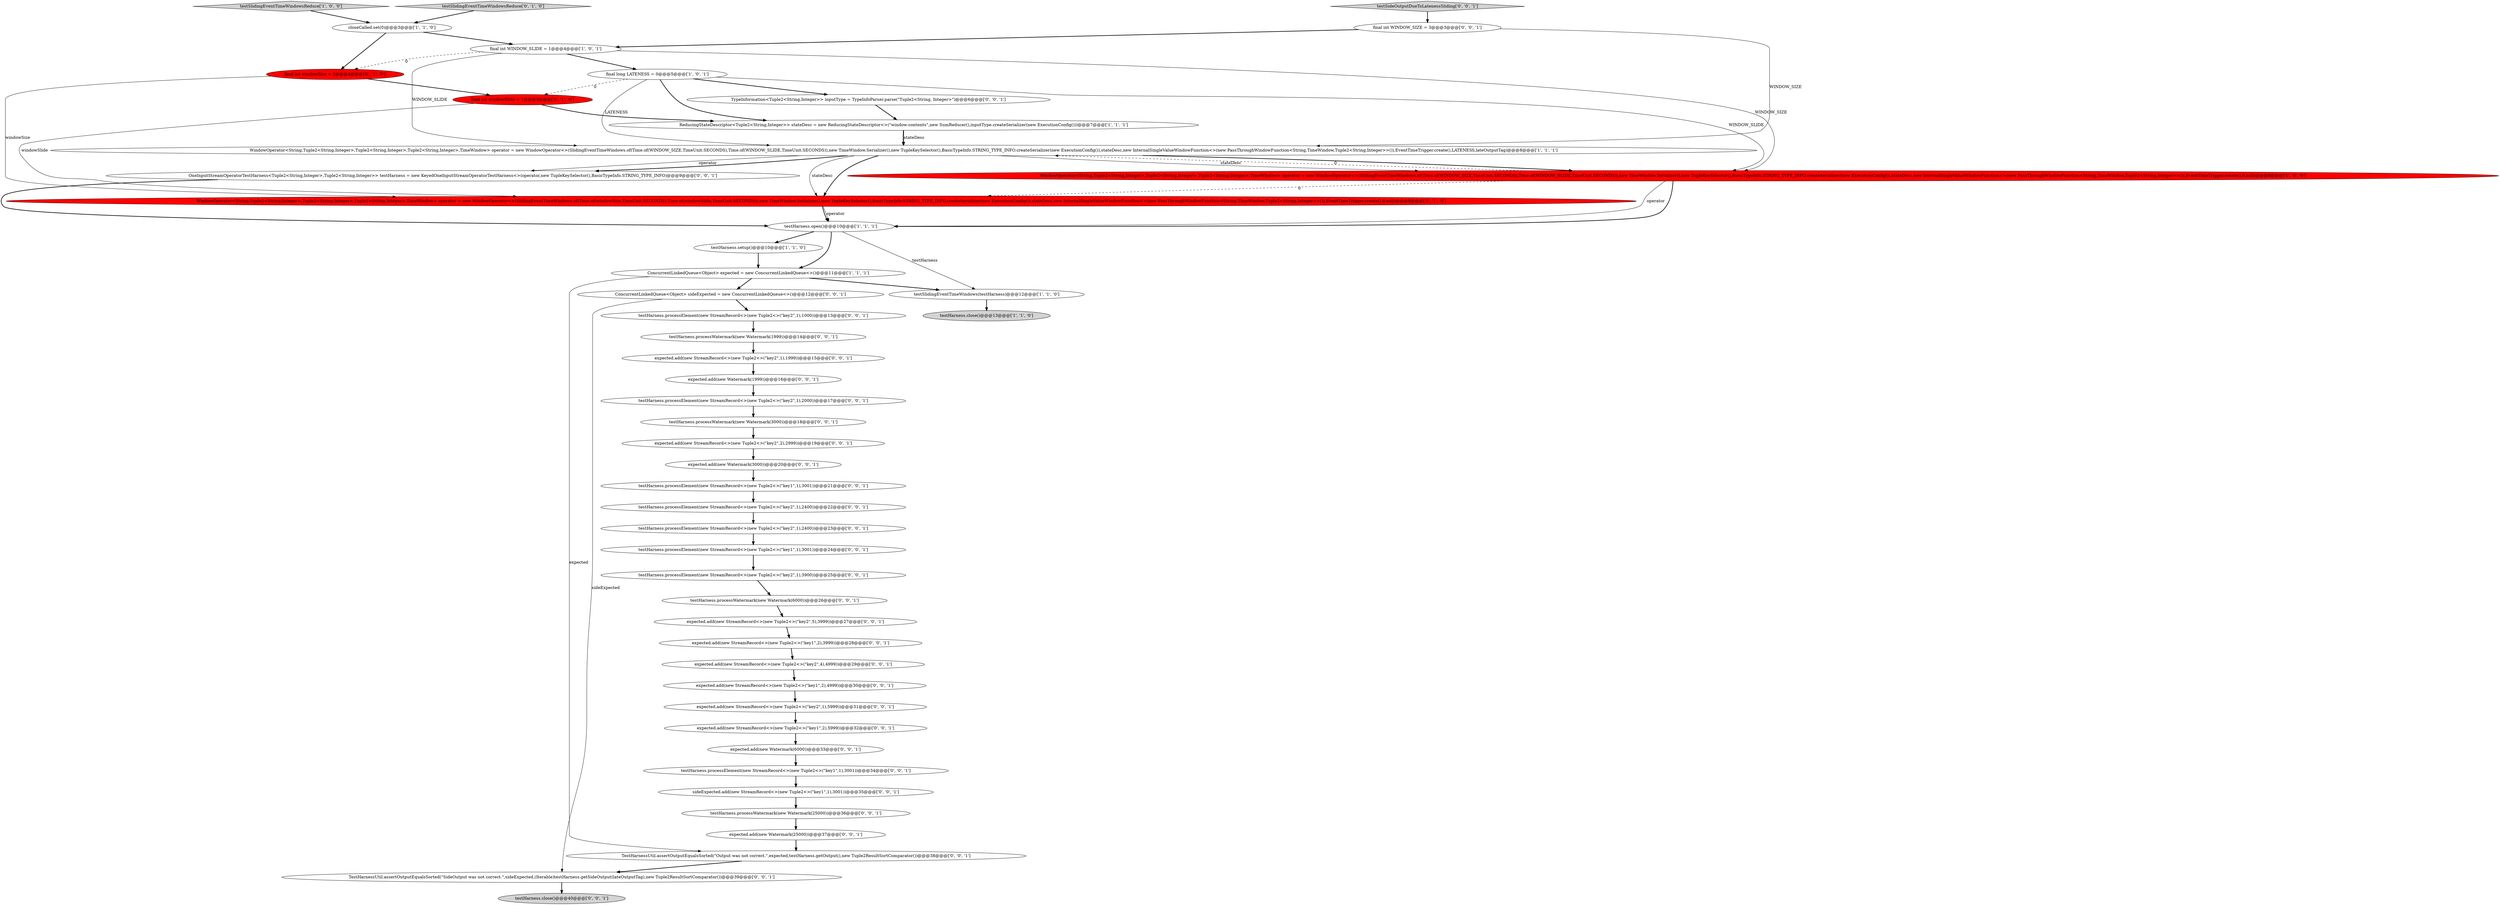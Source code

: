 digraph {
18 [style = filled, label = "testHarness.processWatermark(new Watermark(1999))@@@14@@@['0', '0', '1']", fillcolor = white, shape = ellipse image = "AAA0AAABBB3BBB"];
41 [style = filled, label = "expected.add(new StreamRecord<>(new Tuple2<>(\"key1\",2),4999))@@@30@@@['0', '0', '1']", fillcolor = white, shape = ellipse image = "AAA0AAABBB3BBB"];
17 [style = filled, label = "testSideOutputDueToLatenessSliding['0', '0', '1']", fillcolor = lightgray, shape = diamond image = "AAA0AAABBB3BBB"];
23 [style = filled, label = "ConcurrentLinkedQueue<Object> sideExpected = new ConcurrentLinkedQueue<>()@@@12@@@['0', '0', '1']", fillcolor = white, shape = ellipse image = "AAA0AAABBB3BBB"];
46 [style = filled, label = "testHarness.processElement(new StreamRecord<>(new Tuple2<>(\"key2\",1),2000))@@@17@@@['0', '0', '1']", fillcolor = white, shape = ellipse image = "AAA0AAABBB3BBB"];
22 [style = filled, label = "testHarness.processWatermark(new Watermark(3000))@@@18@@@['0', '0', '1']", fillcolor = white, shape = ellipse image = "AAA0AAABBB3BBB"];
16 [style = filled, label = "testHarness.processElement(new StreamRecord<>(new Tuple2<>(\"key2\",1),1000))@@@13@@@['0', '0', '1']", fillcolor = white, shape = ellipse image = "AAA0AAABBB3BBB"];
15 [style = filled, label = "WindowOperator<String,Tuple2<String,Integer>,Tuple2<String,Integer>,Tuple2<String,Integer>,TimeWindow> operator = new WindowOperator<>(SlidingEventTimeWindows.of(Time.of(windowSize,TimeUnit.SECONDS),Time.of(windowSlide,TimeUnit.SECONDS)),new TimeWindow.Serializer(),new TupleKeySelector(),BasicTypeInfo.STRING_TYPE_INFO.createSerializer(new ExecutionConfig()),stateDesc,new InternalSingleValueWindowFunction<>(new PassThroughWindowFunction<String,TimeWindow,Tuple2<String,Integer>>()),EventTimeTrigger.create(),0,null)@@@8@@@['0', '1', '0']", fillcolor = red, shape = ellipse image = "AAA1AAABBB2BBB"];
14 [style = filled, label = "final int windowSlide = 1@@@5@@@['0', '1', '0']", fillcolor = red, shape = ellipse image = "AAA1AAABBB2BBB"];
29 [style = filled, label = "expected.add(new StreamRecord<>(new Tuple2<>(\"key2\",4),4999))@@@29@@@['0', '0', '1']", fillcolor = white, shape = ellipse image = "AAA0AAABBB3BBB"];
48 [style = filled, label = "TypeInformation<Tuple2<String,Integer>> inputType = TypeInfoParser.parse(\"Tuple2<String, Integer>\")@@@6@@@['0', '0', '1']", fillcolor = white, shape = ellipse image = "AAA0AAABBB3BBB"];
31 [style = filled, label = "expected.add(new Watermark(25000))@@@37@@@['0', '0', '1']", fillcolor = white, shape = ellipse image = "AAA0AAABBB3BBB"];
7 [style = filled, label = "testHarness.setup()@@@10@@@['1', '1', '0']", fillcolor = white, shape = ellipse image = "AAA0AAABBB1BBB"];
35 [style = filled, label = "testHarness.processWatermark(new Watermark(6000))@@@26@@@['0', '0', '1']", fillcolor = white, shape = ellipse image = "AAA0AAABBB3BBB"];
33 [style = filled, label = "testHarness.close()@@@40@@@['0', '0', '1']", fillcolor = lightgray, shape = ellipse image = "AAA0AAABBB3BBB"];
36 [style = filled, label = "expected.add(new Watermark(6000))@@@33@@@['0', '0', '1']", fillcolor = white, shape = ellipse image = "AAA0AAABBB3BBB"];
20 [style = filled, label = "final int WINDOW_SIZE = 3@@@3@@@['0', '0', '1']", fillcolor = white, shape = ellipse image = "AAA0AAABBB3BBB"];
1 [style = filled, label = "closeCalled.set(0)@@@3@@@['1', '1', '0']", fillcolor = white, shape = ellipse image = "AAA0AAABBB1BBB"];
37 [style = filled, label = "testHarness.processElement(new StreamRecord<>(new Tuple2<>(\"key2\",1),2400))@@@22@@@['0', '0', '1']", fillcolor = white, shape = ellipse image = "AAA0AAABBB3BBB"];
27 [style = filled, label = "testHarness.processWatermark(new Watermark(25000))@@@36@@@['0', '0', '1']", fillcolor = white, shape = ellipse image = "AAA0AAABBB3BBB"];
30 [style = filled, label = "testHarness.processElement(new StreamRecord<>(new Tuple2<>(\"key2\",1),3900))@@@25@@@['0', '0', '1']", fillcolor = white, shape = ellipse image = "AAA0AAABBB3BBB"];
10 [style = filled, label = "WindowOperator<String,Tuple2<String,Integer>,Tuple2<String,Integer>,Tuple2<String,Integer>,TimeWindow> operator = new WindowOperator<>(SlidingEventTimeWindows.of(Time.of(WINDOW_SIZE,TimeUnit.SECONDS),Time.of(WINDOW_SLIDE,TimeUnit.SECONDS)),new TimeWindow.Serializer(),new TupleKeySelector(),BasicTypeInfo.STRING_TYPE_INFO.createSerializer(new ExecutionConfig()),stateDesc,new InternalSingleValueWindowFunction<>(new PassThroughWindowFunction<String,TimeWindow,Tuple2<String,Integer>>()),EventTimeTrigger.create(),LATENESS,lateOutputTag)@@@8@@@['1', '1', '1']", fillcolor = white, shape = ellipse image = "AAA0AAABBB1BBB"];
21 [style = filled, label = "expected.add(new StreamRecord<>(new Tuple2<>(\"key2\",1),1999))@@@15@@@['0', '0', '1']", fillcolor = white, shape = ellipse image = "AAA0AAABBB3BBB"];
43 [style = filled, label = "expected.add(new StreamRecord<>(new Tuple2<>(\"key2\",1),5999))@@@31@@@['0', '0', '1']", fillcolor = white, shape = ellipse image = "AAA0AAABBB3BBB"];
4 [style = filled, label = "ReducingStateDescriptor<Tuple2<String,Integer>> stateDesc = new ReducingStateDescriptor<>(\"window-contents\",new SumReducer(),inputType.createSerializer(new ExecutionConfig()))@@@7@@@['1', '1', '1']", fillcolor = white, shape = ellipse image = "AAA0AAABBB1BBB"];
11 [style = filled, label = "testSlidingEventTimeWindowsReduce['1', '0', '0']", fillcolor = lightgray, shape = diamond image = "AAA0AAABBB1BBB"];
28 [style = filled, label = "testHarness.processElement(new StreamRecord<>(new Tuple2<>(\"key2\",1),2400))@@@23@@@['0', '0', '1']", fillcolor = white, shape = ellipse image = "AAA0AAABBB3BBB"];
5 [style = filled, label = "testSlidingEventTimeWindows(testHarness)@@@12@@@['1', '1', '0']", fillcolor = white, shape = ellipse image = "AAA0AAABBB1BBB"];
6 [style = filled, label = "final int WINDOW_SLIDE = 1@@@4@@@['1', '0', '1']", fillcolor = white, shape = ellipse image = "AAA0AAABBB1BBB"];
34 [style = filled, label = "expected.add(new StreamRecord<>(new Tuple2<>(\"key2\",5),3999))@@@27@@@['0', '0', '1']", fillcolor = white, shape = ellipse image = "AAA0AAABBB3BBB"];
45 [style = filled, label = "testHarness.processElement(new StreamRecord<>(new Tuple2<>(\"key1\",1),3001))@@@24@@@['0', '0', '1']", fillcolor = white, shape = ellipse image = "AAA0AAABBB3BBB"];
32 [style = filled, label = "testHarness.processElement(new StreamRecord<>(new Tuple2<>(\"key1\",1),3001))@@@34@@@['0', '0', '1']", fillcolor = white, shape = ellipse image = "AAA0AAABBB3BBB"];
38 [style = filled, label = "TestHarnessUtil.assertOutputEqualsSorted(\"SideOutput was not correct.\",sideExpected,(Iterable)testHarness.getSideOutput(lateOutputTag),new Tuple2ResultSortComparator())@@@39@@@['0', '0', '1']", fillcolor = white, shape = ellipse image = "AAA0AAABBB3BBB"];
8 [style = filled, label = "ConcurrentLinkedQueue<Object> expected = new ConcurrentLinkedQueue<>()@@@11@@@['1', '1', '1']", fillcolor = white, shape = ellipse image = "AAA0AAABBB1BBB"];
19 [style = filled, label = "testHarness.processElement(new StreamRecord<>(new Tuple2<>(\"key1\",1),3001))@@@21@@@['0', '0', '1']", fillcolor = white, shape = ellipse image = "AAA0AAABBB3BBB"];
13 [style = filled, label = "final int windowSize = 3@@@4@@@['0', '1', '0']", fillcolor = red, shape = ellipse image = "AAA1AAABBB2BBB"];
9 [style = filled, label = "testHarness.open()@@@10@@@['1', '1', '1']", fillcolor = white, shape = ellipse image = "AAA0AAABBB1BBB"];
25 [style = filled, label = "expected.add(new StreamRecord<>(new Tuple2<>(\"key1\",2),5999))@@@32@@@['0', '0', '1']", fillcolor = white, shape = ellipse image = "AAA0AAABBB3BBB"];
2 [style = filled, label = "WindowOperator<String,Tuple2<String,Integer>,Tuple2<String,Integer>,Tuple2<String,Integer>,TimeWindow> operator = new WindowOperator<>(SlidingEventTimeWindows.of(Time.of(WINDOW_SIZE,TimeUnit.SECONDS),Time.of(WINDOW_SLIDE,TimeUnit.SECONDS)),new TimeWindow.Serializer(),new TupleKeySelector(),BasicTypeInfo.STRING_TYPE_INFO.createSerializer(new ExecutionConfig()),stateDesc,new InternalSingleValueWindowFunction<>(new PassThroughWindowFunction<String,TimeWindow,Tuple2<String,Integer>>()),EventTimeTrigger.create(),0,null)@@@8@@@['1', '0', '0']", fillcolor = red, shape = ellipse image = "AAA1AAABBB1BBB"];
12 [style = filled, label = "testSlidingEventTimeWindowsReduce['0', '1', '0']", fillcolor = lightgray, shape = diamond image = "AAA0AAABBB2BBB"];
0 [style = filled, label = "final long LATENESS = 0@@@5@@@['1', '0', '1']", fillcolor = white, shape = ellipse image = "AAA0AAABBB1BBB"];
24 [style = filled, label = "expected.add(new StreamRecord<>(new Tuple2<>(\"key2\",2),2999))@@@19@@@['0', '0', '1']", fillcolor = white, shape = ellipse image = "AAA0AAABBB3BBB"];
47 [style = filled, label = "expected.add(new Watermark(1999))@@@16@@@['0', '0', '1']", fillcolor = white, shape = ellipse image = "AAA0AAABBB3BBB"];
26 [style = filled, label = "expected.add(new Watermark(3000))@@@20@@@['0', '0', '1']", fillcolor = white, shape = ellipse image = "AAA0AAABBB3BBB"];
40 [style = filled, label = "sideExpected.add(new StreamRecord<>(new Tuple2<>(\"key1\",1),3001))@@@35@@@['0', '0', '1']", fillcolor = white, shape = ellipse image = "AAA0AAABBB3BBB"];
42 [style = filled, label = "expected.add(new StreamRecord<>(new Tuple2<>(\"key1\",2),3999))@@@28@@@['0', '0', '1']", fillcolor = white, shape = ellipse image = "AAA0AAABBB3BBB"];
44 [style = filled, label = "OneInputStreamOperatorTestHarness<Tuple2<String,Integer>,Tuple2<String,Integer>> testHarness = new KeyedOneInputStreamOperatorTestHarness<>(operator,new TupleKeySelector(),BasicTypeInfo.STRING_TYPE_INFO)@@@9@@@['0', '0', '1']", fillcolor = white, shape = ellipse image = "AAA0AAABBB3BBB"];
39 [style = filled, label = "TestHarnessUtil.assertOutputEqualsSorted(\"Output was not correct.\",expected,testHarness.getOutput(),new Tuple2ResultSortComparator())@@@38@@@['0', '0', '1']", fillcolor = white, shape = ellipse image = "AAA0AAABBB3BBB"];
3 [style = filled, label = "testHarness.close()@@@13@@@['1', '1', '0']", fillcolor = lightgray, shape = ellipse image = "AAA0AAABBB1BBB"];
5->3 [style = bold, label=""];
4->10 [style = bold, label=""];
21->47 [style = bold, label=""];
23->16 [style = bold, label=""];
16->18 [style = bold, label=""];
0->2 [style = solid, label="WINDOW_SLIDE"];
37->28 [style = bold, label=""];
10->15 [style = bold, label=""];
8->23 [style = bold, label=""];
28->45 [style = bold, label=""];
11->1 [style = bold, label=""];
14->15 [style = solid, label="windowSlide"];
25->36 [style = bold, label=""];
29->41 [style = bold, label=""];
48->4 [style = bold, label=""];
15->9 [style = solid, label="operator"];
27->31 [style = bold, label=""];
36->32 [style = bold, label=""];
47->46 [style = bold, label=""];
20->10 [style = solid, label="WINDOW_SIZE"];
0->10 [style = solid, label="LATENESS"];
6->0 [style = bold, label=""];
34->42 [style = bold, label=""];
10->44 [style = solid, label="operator"];
2->9 [style = bold, label=""];
20->6 [style = bold, label=""];
10->15 [style = solid, label="stateDesc"];
9->7 [style = bold, label=""];
7->8 [style = bold, label=""];
12->1 [style = bold, label=""];
9->8 [style = bold, label=""];
26->19 [style = bold, label=""];
1->13 [style = bold, label=""];
45->30 [style = bold, label=""];
42->29 [style = bold, label=""];
6->2 [style = solid, label="WINDOW_SIZE"];
23->38 [style = solid, label="sideExpected"];
2->10 [style = dashed, label="0"];
19->37 [style = bold, label=""];
2->15 [style = dashed, label="0"];
0->14 [style = dashed, label="0"];
24->26 [style = bold, label=""];
2->9 [style = solid, label="operator"];
1->6 [style = bold, label=""];
30->35 [style = bold, label=""];
6->13 [style = dashed, label="0"];
10->44 [style = bold, label=""];
8->5 [style = bold, label=""];
0->4 [style = bold, label=""];
15->9 [style = bold, label=""];
40->27 [style = bold, label=""];
32->40 [style = bold, label=""];
4->10 [style = solid, label="stateDesc"];
0->48 [style = bold, label=""];
39->38 [style = bold, label=""];
17->20 [style = bold, label=""];
10->2 [style = bold, label=""];
31->39 [style = bold, label=""];
18->21 [style = bold, label=""];
22->24 [style = bold, label=""];
9->5 [style = solid, label="testHarness"];
35->34 [style = bold, label=""];
43->25 [style = bold, label=""];
38->33 [style = bold, label=""];
13->15 [style = solid, label="windowSize"];
44->9 [style = bold, label=""];
41->43 [style = bold, label=""];
13->14 [style = bold, label=""];
10->2 [style = solid, label="stateDesc"];
6->10 [style = solid, label="WINDOW_SLIDE"];
8->39 [style = solid, label="expected"];
46->22 [style = bold, label=""];
14->4 [style = bold, label=""];
}
